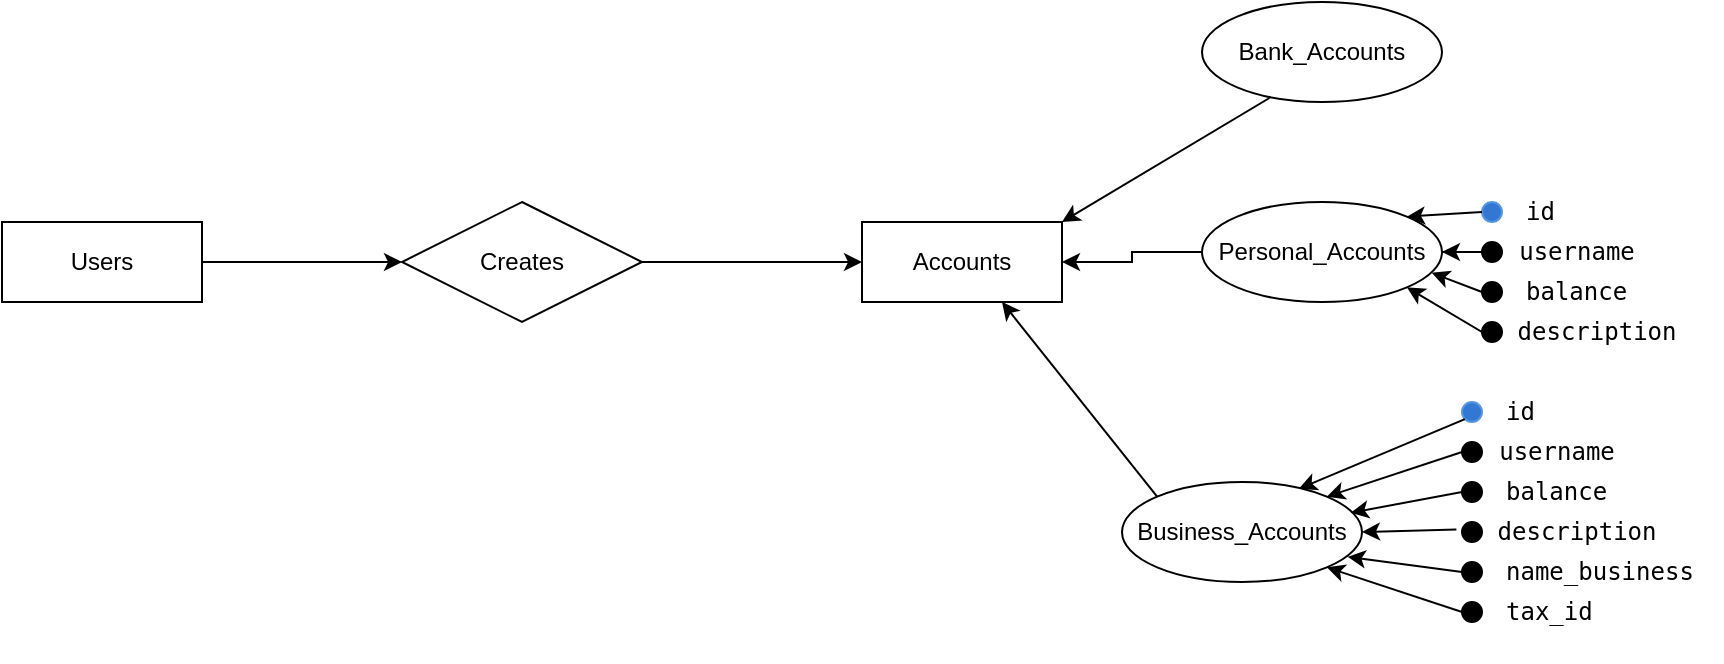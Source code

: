 <mxfile version="24.6.2" type="github">
  <diagram name="Página-1" id="snt_6slQWkUJ_SeUTCDy">
    <mxGraphModel dx="574" dy="309" grid="1" gridSize="10" guides="1" tooltips="1" connect="1" arrows="1" fold="1" page="1" pageScale="1" pageWidth="827" pageHeight="1169" math="0" shadow="0">
      <root>
        <mxCell id="0" />
        <mxCell id="1" parent="0" />
        <mxCell id="KOg-pLwdYSGmGfI16oDE-7" value="" style="edgeStyle=orthogonalEdgeStyle;rounded=0;orthogonalLoop=1;jettySize=auto;html=1;" edge="1" parent="1" source="KOg-pLwdYSGmGfI16oDE-1" target="KOg-pLwdYSGmGfI16oDE-3">
          <mxGeometry relative="1" as="geometry" />
        </mxCell>
        <mxCell id="KOg-pLwdYSGmGfI16oDE-1" value="Creates" style="shape=rhombus;perimeter=rhombusPerimeter;whiteSpace=wrap;html=1;align=center;" vertex="1" parent="1">
          <mxGeometry x="330" y="320" width="120" height="60" as="geometry" />
        </mxCell>
        <mxCell id="KOg-pLwdYSGmGfI16oDE-6" value="" style="edgeStyle=orthogonalEdgeStyle;rounded=0;orthogonalLoop=1;jettySize=auto;html=1;" edge="1" parent="1" source="KOg-pLwdYSGmGfI16oDE-2" target="KOg-pLwdYSGmGfI16oDE-1">
          <mxGeometry relative="1" as="geometry" />
        </mxCell>
        <mxCell id="KOg-pLwdYSGmGfI16oDE-2" value="Users" style="whiteSpace=wrap;html=1;align=center;" vertex="1" parent="1">
          <mxGeometry x="130" y="330" width="100" height="40" as="geometry" />
        </mxCell>
        <mxCell id="KOg-pLwdYSGmGfI16oDE-3" value="Accounts" style="whiteSpace=wrap;html=1;align=center;" vertex="1" parent="1">
          <mxGeometry x="560" y="330" width="100" height="40" as="geometry" />
        </mxCell>
        <mxCell id="KOg-pLwdYSGmGfI16oDE-18" value="" style="edgeStyle=orthogonalEdgeStyle;rounded=0;orthogonalLoop=1;jettySize=auto;html=1;" edge="1" parent="1" source="KOg-pLwdYSGmGfI16oDE-14" target="KOg-pLwdYSGmGfI16oDE-3">
          <mxGeometry relative="1" as="geometry" />
        </mxCell>
        <mxCell id="KOg-pLwdYSGmGfI16oDE-14" value="Personal_Accounts" style="ellipse;whiteSpace=wrap;html=1;align=center;" vertex="1" parent="1">
          <mxGeometry x="730" y="320" width="120" height="50" as="geometry" />
        </mxCell>
        <mxCell id="KOg-pLwdYSGmGfI16oDE-15" value="Business_Accounts" style="ellipse;whiteSpace=wrap;html=1;align=center;" vertex="1" parent="1">
          <mxGeometry x="690" y="460" width="120" height="50" as="geometry" />
        </mxCell>
        <mxCell id="KOg-pLwdYSGmGfI16oDE-16" value="Bank_Accounts" style="ellipse;whiteSpace=wrap;html=1;align=center;" vertex="1" parent="1">
          <mxGeometry x="730" y="220" width="120" height="50" as="geometry" />
        </mxCell>
        <mxCell id="KOg-pLwdYSGmGfI16oDE-17" value="" style="endArrow=classic;html=1;rounded=0;entryX=1;entryY=0;entryDx=0;entryDy=0;exitX=0.281;exitY=0.96;exitDx=0;exitDy=0;exitPerimeter=0;" edge="1" parent="1" source="KOg-pLwdYSGmGfI16oDE-16">
          <mxGeometry width="50" height="50" relative="1" as="geometry">
            <mxPoint x="766.049" y="265.613" as="sourcePoint" />
            <mxPoint x="660" y="330" as="targetPoint" />
          </mxGeometry>
        </mxCell>
        <mxCell id="KOg-pLwdYSGmGfI16oDE-19" value="" style="endArrow=classic;html=1;rounded=0;exitX=0;exitY=0;exitDx=0;exitDy=0;" edge="1" parent="1" source="KOg-pLwdYSGmGfI16oDE-15">
          <mxGeometry width="50" height="50" relative="1" as="geometry">
            <mxPoint x="580" y="420" as="sourcePoint" />
            <mxPoint x="630" y="370" as="targetPoint" />
          </mxGeometry>
        </mxCell>
        <mxCell id="KOg-pLwdYSGmGfI16oDE-43" value="" style="group" vertex="1" connectable="0" parent="1">
          <mxGeometry x="870" y="300" width="107" height="110" as="geometry" />
        </mxCell>
        <mxCell id="KOg-pLwdYSGmGfI16oDE-22" value="&lt;pre&gt;id&lt;/pre&gt;" style="text;html=1;align=left;verticalAlign=middle;resizable=0;points=[];autosize=1;strokeColor=none;fillColor=none;" vertex="1" parent="KOg-pLwdYSGmGfI16oDE-43">
          <mxGeometry x="20" width="40" height="50" as="geometry" />
        </mxCell>
        <mxCell id="KOg-pLwdYSGmGfI16oDE-28" value="&lt;pre&gt;description&lt;/pre&gt;" style="text;html=1;align=center;verticalAlign=middle;resizable=0;points=[];autosize=1;strokeColor=none;fillColor=none;" vertex="1" parent="KOg-pLwdYSGmGfI16oDE-43">
          <mxGeometry x="7" y="60" width="100" height="50" as="geometry" />
        </mxCell>
        <mxCell id="KOg-pLwdYSGmGfI16oDE-34" value="" style="group" vertex="1" connectable="0" parent="KOg-pLwdYSGmGfI16oDE-43">
          <mxGeometry y="20" width="90" height="70" as="geometry" />
        </mxCell>
        <mxCell id="KOg-pLwdYSGmGfI16oDE-33" value="&lt;pre&gt;balance&lt;/pre&gt;" style="text;html=1;align=left;verticalAlign=middle;resizable=0;points=[];autosize=1;strokeColor=none;fillColor=none;" vertex="1" parent="KOg-pLwdYSGmGfI16oDE-34">
          <mxGeometry x="20" y="20" width="70" height="50" as="geometry" />
        </mxCell>
        <mxCell id="KOg-pLwdYSGmGfI16oDE-24" value="&lt;pre&gt;username&lt;/pre&gt;" style="text;html=1;align=center;verticalAlign=middle;resizable=0;points=[];autosize=1;strokeColor=none;fillColor=none;" vertex="1" parent="KOg-pLwdYSGmGfI16oDE-34">
          <mxGeometry x="7" width="80" height="50" as="geometry" />
        </mxCell>
        <mxCell id="KOg-pLwdYSGmGfI16oDE-21" value="" style="verticalLabelPosition=bottom;verticalAlign=top;html=1;shape=mxgraph.flowchart.on-page_reference;fillColor=#3277D2;strokeColor=#5995e3;" vertex="1" parent="KOg-pLwdYSGmGfI16oDE-34">
          <mxGeometry width="10" height="10" as="geometry" />
        </mxCell>
        <mxCell id="KOg-pLwdYSGmGfI16oDE-23" value="" style="verticalLabelPosition=bottom;verticalAlign=top;html=1;shape=mxgraph.flowchart.on-page_reference;fillColor=#000000;strokeColor=#000000;" vertex="1" parent="KOg-pLwdYSGmGfI16oDE-34">
          <mxGeometry y="20" width="10" height="10" as="geometry" />
        </mxCell>
        <mxCell id="KOg-pLwdYSGmGfI16oDE-27" value="" style="verticalLabelPosition=bottom;verticalAlign=top;html=1;shape=mxgraph.flowchart.on-page_reference;fillColor=#000000;strokeColor=#000000;" vertex="1" parent="KOg-pLwdYSGmGfI16oDE-34">
          <mxGeometry y="60" width="10" height="10" as="geometry" />
        </mxCell>
        <mxCell id="KOg-pLwdYSGmGfI16oDE-32" value="" style="verticalLabelPosition=bottom;verticalAlign=top;html=1;shape=mxgraph.flowchart.on-page_reference;fillColor=#000000;strokeColor=#000000;" vertex="1" parent="KOg-pLwdYSGmGfI16oDE-34">
          <mxGeometry y="40" width="10" height="10" as="geometry" />
        </mxCell>
        <mxCell id="KOg-pLwdYSGmGfI16oDE-45" value="&lt;pre&gt;id&lt;/pre&gt;" style="text;html=1;align=left;verticalAlign=middle;resizable=0;points=[];autosize=1;strokeColor=none;fillColor=none;" vertex="1" parent="1">
          <mxGeometry x="880" y="400" width="40" height="50" as="geometry" />
        </mxCell>
        <mxCell id="KOg-pLwdYSGmGfI16oDE-65" value="" style="group" vertex="1" connectable="0" parent="1">
          <mxGeometry x="860" y="420" width="130" height="130" as="geometry" />
        </mxCell>
        <mxCell id="KOg-pLwdYSGmGfI16oDE-64" value="&lt;pre&gt;tax_id&lt;/pre&gt;" style="text;html=1;align=left;verticalAlign=middle;resizable=0;points=[];autosize=1;strokeColor=none;fillColor=none;container=0;" vertex="1" parent="KOg-pLwdYSGmGfI16oDE-65">
          <mxGeometry x="20" y="80" width="60" height="50" as="geometry" />
        </mxCell>
        <mxCell id="KOg-pLwdYSGmGfI16oDE-46" value="&lt;pre&gt;description&lt;/pre&gt;" style="text;html=1;align=center;verticalAlign=middle;resizable=0;points=[];autosize=1;strokeColor=none;fillColor=none;" vertex="1" parent="KOg-pLwdYSGmGfI16oDE-65">
          <mxGeometry x="7" y="40" width="100" height="50" as="geometry" />
        </mxCell>
        <mxCell id="KOg-pLwdYSGmGfI16oDE-47" value="" style="group" vertex="1" connectable="0" parent="KOg-pLwdYSGmGfI16oDE-65">
          <mxGeometry width="90" height="70" as="geometry" />
        </mxCell>
        <mxCell id="KOg-pLwdYSGmGfI16oDE-48" value="&lt;pre&gt;balance&lt;/pre&gt;" style="text;html=1;align=left;verticalAlign=middle;resizable=0;points=[];autosize=1;strokeColor=none;fillColor=none;" vertex="1" parent="KOg-pLwdYSGmGfI16oDE-47">
          <mxGeometry x="20" y="20" width="70" height="50" as="geometry" />
        </mxCell>
        <mxCell id="KOg-pLwdYSGmGfI16oDE-49" value="&lt;pre&gt;username&lt;/pre&gt;" style="text;html=1;align=center;verticalAlign=middle;resizable=0;points=[];autosize=1;strokeColor=none;fillColor=none;" vertex="1" parent="KOg-pLwdYSGmGfI16oDE-47">
          <mxGeometry x="7" width="80" height="50" as="geometry" />
        </mxCell>
        <mxCell id="KOg-pLwdYSGmGfI16oDE-50" value="" style="verticalLabelPosition=bottom;verticalAlign=top;html=1;shape=mxgraph.flowchart.on-page_reference;fillColor=#3277D2;strokeColor=#5995e3;" vertex="1" parent="KOg-pLwdYSGmGfI16oDE-47">
          <mxGeometry width="10" height="10" as="geometry" />
        </mxCell>
        <mxCell id="KOg-pLwdYSGmGfI16oDE-51" value="" style="verticalLabelPosition=bottom;verticalAlign=top;html=1;shape=mxgraph.flowchart.on-page_reference;fillColor=#000000;strokeColor=#000000;" vertex="1" parent="KOg-pLwdYSGmGfI16oDE-47">
          <mxGeometry y="20" width="10" height="10" as="geometry" />
        </mxCell>
        <mxCell id="KOg-pLwdYSGmGfI16oDE-52" value="" style="verticalLabelPosition=bottom;verticalAlign=top;html=1;shape=mxgraph.flowchart.on-page_reference;fillColor=#000000;strokeColor=#000000;" vertex="1" parent="KOg-pLwdYSGmGfI16oDE-47">
          <mxGeometry y="60" width="10" height="10" as="geometry" />
        </mxCell>
        <mxCell id="KOg-pLwdYSGmGfI16oDE-53" value="" style="verticalLabelPosition=bottom;verticalAlign=top;html=1;shape=mxgraph.flowchart.on-page_reference;fillColor=#000000;strokeColor=#000000;" vertex="1" parent="KOg-pLwdYSGmGfI16oDE-47">
          <mxGeometry y="40" width="10" height="10" as="geometry" />
        </mxCell>
        <mxCell id="KOg-pLwdYSGmGfI16oDE-61" value="" style="verticalLabelPosition=bottom;verticalAlign=top;html=1;shape=mxgraph.flowchart.on-page_reference;fillColor=#000000;strokeColor=#000000;" vertex="1" parent="KOg-pLwdYSGmGfI16oDE-65">
          <mxGeometry y="80" width="10" height="10" as="geometry" />
        </mxCell>
        <mxCell id="KOg-pLwdYSGmGfI16oDE-62" value="&lt;pre&gt;name_business&lt;/pre&gt;" style="text;html=1;align=left;verticalAlign=middle;resizable=0;points=[];autosize=1;strokeColor=none;fillColor=none;" vertex="1" parent="KOg-pLwdYSGmGfI16oDE-65">
          <mxGeometry x="20" y="60" width="110" height="50" as="geometry" />
        </mxCell>
        <mxCell id="KOg-pLwdYSGmGfI16oDE-63" value="" style="verticalLabelPosition=bottom;verticalAlign=top;html=1;shape=mxgraph.flowchart.on-page_reference;fillColor=#000000;strokeColor=#000000;" vertex="1" parent="KOg-pLwdYSGmGfI16oDE-65">
          <mxGeometry y="100" width="10" height="10" as="geometry" />
        </mxCell>
        <mxCell id="KOg-pLwdYSGmGfI16oDE-66" value="" style="endArrow=classic;html=1;rounded=0;entryX=0.737;entryY=0.068;entryDx=0;entryDy=0;exitX=0.145;exitY=0.855;exitDx=0;exitDy=0;exitPerimeter=0;entryPerimeter=0;" edge="1" parent="1" source="KOg-pLwdYSGmGfI16oDE-50" target="KOg-pLwdYSGmGfI16oDE-15">
          <mxGeometry width="50" height="50" relative="1" as="geometry">
            <mxPoint x="840" y="470" as="sourcePoint" />
            <mxPoint x="890" y="420" as="targetPoint" />
          </mxGeometry>
        </mxCell>
        <mxCell id="KOg-pLwdYSGmGfI16oDE-67" value="" style="endArrow=classic;html=1;rounded=0;entryX=1;entryY=0;entryDx=0;entryDy=0;exitX=0;exitY=0.5;exitDx=0;exitDy=0;exitPerimeter=0;" edge="1" parent="1" source="KOg-pLwdYSGmGfI16oDE-51" target="KOg-pLwdYSGmGfI16oDE-15">
          <mxGeometry width="50" height="50" relative="1" as="geometry">
            <mxPoint x="840" y="470" as="sourcePoint" />
            <mxPoint x="890" y="420" as="targetPoint" />
          </mxGeometry>
        </mxCell>
        <mxCell id="KOg-pLwdYSGmGfI16oDE-68" value="" style="endArrow=classic;html=1;rounded=0;entryX=0.953;entryY=0.308;entryDx=0;entryDy=0;exitX=0;exitY=0.5;exitDx=0;exitDy=0;exitPerimeter=0;entryPerimeter=0;" edge="1" parent="1" source="KOg-pLwdYSGmGfI16oDE-53" target="KOg-pLwdYSGmGfI16oDE-15">
          <mxGeometry width="50" height="50" relative="1" as="geometry">
            <mxPoint x="840" y="470" as="sourcePoint" />
            <mxPoint x="890" y="420" as="targetPoint" />
          </mxGeometry>
        </mxCell>
        <mxCell id="KOg-pLwdYSGmGfI16oDE-69" value="" style="endArrow=classic;html=1;rounded=0;entryX=1;entryY=0.5;entryDx=0;entryDy=0;exitX=-0.28;exitY=0.38;exitDx=0;exitDy=0;exitPerimeter=0;" edge="1" parent="1" source="KOg-pLwdYSGmGfI16oDE-52" target="KOg-pLwdYSGmGfI16oDE-15">
          <mxGeometry width="50" height="50" relative="1" as="geometry">
            <mxPoint x="840" y="470" as="sourcePoint" />
            <mxPoint x="890" y="420" as="targetPoint" />
          </mxGeometry>
        </mxCell>
        <mxCell id="KOg-pLwdYSGmGfI16oDE-71" value="" style="endArrow=classic;html=1;rounded=0;entryX=0.94;entryY=0.748;entryDx=0;entryDy=0;entryPerimeter=0;exitX=0;exitY=0.5;exitDx=0;exitDy=0;exitPerimeter=0;" edge="1" parent="1" source="KOg-pLwdYSGmGfI16oDE-61" target="KOg-pLwdYSGmGfI16oDE-15">
          <mxGeometry width="50" height="50" relative="1" as="geometry">
            <mxPoint x="840" y="470" as="sourcePoint" />
            <mxPoint x="890" y="420" as="targetPoint" />
          </mxGeometry>
        </mxCell>
        <mxCell id="KOg-pLwdYSGmGfI16oDE-72" value="" style="endArrow=classic;html=1;rounded=0;entryX=1;entryY=1;entryDx=0;entryDy=0;exitX=0;exitY=0.5;exitDx=0;exitDy=0;exitPerimeter=0;" edge="1" parent="1" source="KOg-pLwdYSGmGfI16oDE-63" target="KOg-pLwdYSGmGfI16oDE-15">
          <mxGeometry width="50" height="50" relative="1" as="geometry">
            <mxPoint x="840" y="470" as="sourcePoint" />
            <mxPoint x="890" y="420" as="targetPoint" />
          </mxGeometry>
        </mxCell>
        <mxCell id="KOg-pLwdYSGmGfI16oDE-74" value="" style="endArrow=classic;html=1;rounded=0;entryX=1;entryY=0;entryDx=0;entryDy=0;exitX=0;exitY=0.5;exitDx=0;exitDy=0;exitPerimeter=0;" edge="1" parent="1" source="KOg-pLwdYSGmGfI16oDE-21" target="KOg-pLwdYSGmGfI16oDE-14">
          <mxGeometry width="50" height="50" relative="1" as="geometry">
            <mxPoint x="840" y="350" as="sourcePoint" />
            <mxPoint x="840" y="310" as="targetPoint" />
          </mxGeometry>
        </mxCell>
        <mxCell id="KOg-pLwdYSGmGfI16oDE-75" value="" style="edgeStyle=orthogonalEdgeStyle;rounded=0;orthogonalLoop=1;jettySize=auto;html=1;" edge="1" parent="1" source="KOg-pLwdYSGmGfI16oDE-23" target="KOg-pLwdYSGmGfI16oDE-14">
          <mxGeometry relative="1" as="geometry" />
        </mxCell>
        <mxCell id="KOg-pLwdYSGmGfI16oDE-76" value="" style="endArrow=classic;html=1;rounded=0;entryX=0.957;entryY=0.708;entryDx=0;entryDy=0;entryPerimeter=0;exitX=0;exitY=0.5;exitDx=0;exitDy=0;exitPerimeter=0;" edge="1" parent="1" source="KOg-pLwdYSGmGfI16oDE-32" target="KOg-pLwdYSGmGfI16oDE-14">
          <mxGeometry width="50" height="50" relative="1" as="geometry">
            <mxPoint x="840" y="390" as="sourcePoint" />
            <mxPoint x="890" y="340" as="targetPoint" />
          </mxGeometry>
        </mxCell>
        <mxCell id="KOg-pLwdYSGmGfI16oDE-77" value="" style="endArrow=classic;html=1;rounded=0;entryX=1;entryY=1;entryDx=0;entryDy=0;exitX=0;exitY=0.5;exitDx=0;exitDy=0;exitPerimeter=0;" edge="1" parent="1" source="KOg-pLwdYSGmGfI16oDE-27" target="KOg-pLwdYSGmGfI16oDE-14">
          <mxGeometry width="50" height="50" relative="1" as="geometry">
            <mxPoint x="840" y="390" as="sourcePoint" />
            <mxPoint x="890" y="340" as="targetPoint" />
          </mxGeometry>
        </mxCell>
      </root>
    </mxGraphModel>
  </diagram>
</mxfile>
